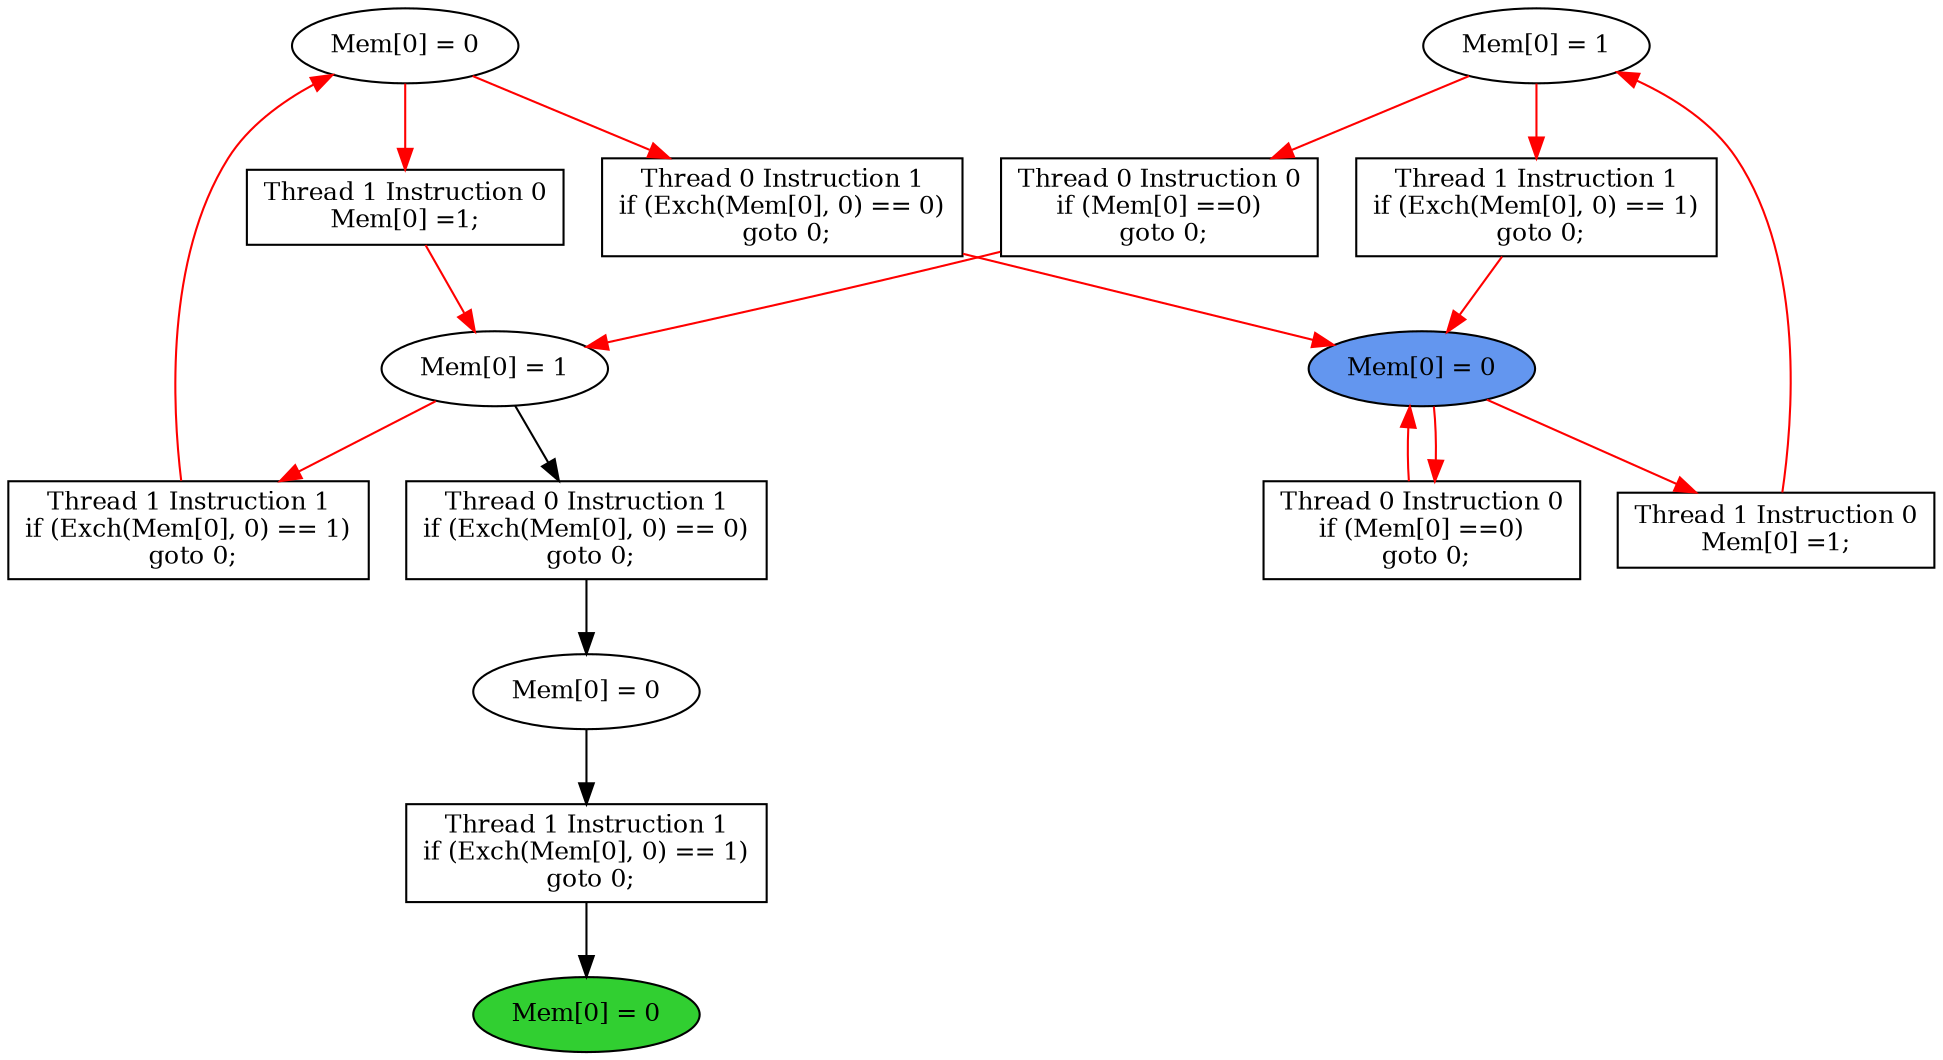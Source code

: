 digraph "graph" {
graph [fontsize=12]
node [fontsize=12]
edge [fontsize=12]
rankdir=TB;
"N10" -> "N9" [uuid = "<A0, END>", color = "#000000", fontcolor = "#ffffff", style = "solid", label = "", dir = "forward", weight = "1"]
"N24" -> "N14" [uuid = "<A1, S3>", color = "#ff0000", fontcolor = "#ffffff", style = "solid", label = "", dir = "back", weight = "1"]
"N25" -> "N22" [uuid = "<A2, START>", color = "#ff0000", fontcolor = "#ffffff", style = "solid", label = "", dir = "forward", weight = "1"]
"N22" -> "N17" [uuid = "<A3, START>", color = "#ff0000", fontcolor = "#ffffff", style = "solid", label = "", dir = "back", weight = "1"]
"N16" -> "N15" [uuid = "<A4, S2>", color = "#ff0000", fontcolor = "#ffffff", style = "solid", label = "", dir = "forward", weight = "1"]
"N27" -> "N13" [uuid = "<A5, S1>", color = "#ff0000", fontcolor = "#ffffff", style = "solid", label = "", dir = "back", weight = "1"]
"N12" -> "N11" [uuid = "<A6, S0>", color = "#000000", fontcolor = "#ffffff", style = "solid", label = "", dir = "forward", weight = "1"]
"N23" -> "N22" [uuid = "<A7, START>", color = "#ff0000", fontcolor = "#ffffff", style = "solid", label = "", dir = "forward", weight = "1"]
"N26" -> "N15" [uuid = "<A8, S2>", color = "#ff0000", fontcolor = "#ffffff", style = "solid", label = "", dir = "forward", weight = "1"]
"N11" -> "N10" [uuid = "<A0, S0>", color = "#000000", fontcolor = "#ffffff", style = "solid", label = "", dir = "forward", weight = "1"]
"N15" -> "N14" [uuid = "<A1, S2>", color = "#ff0000", fontcolor = "#ffffff", style = "solid", label = "", dir = "forward", weight = "1"]
"N27" -> "N25" [uuid = "<A2, S1>", color = "#ff0000", fontcolor = "#ffffff", style = "solid", label = "", dir = "forward", weight = "1"]
"N22" -> "N17" [uuid = "<A3, START>", color = "#ff0000", fontcolor = "#ffffff", style = "solid", label = "", dir = "forward", weight = "1"]
"N24" -> "N16" [uuid = "<A4, S3>", color = "#ff0000", fontcolor = "#ffffff", style = "solid", label = "", dir = "forward", weight = "1"]
"N22" -> "N13" [uuid = "<A5, START>", color = "#ff0000", fontcolor = "#ffffff", style = "solid", label = "", dir = "forward", weight = "1"]
"N15" -> "N12" [uuid = "<A6, S2>", color = "#000000", fontcolor = "#ffffff", style = "solid", label = "", dir = "forward", weight = "1"]
"N24" -> "N23" [uuid = "<A7, S3>", color = "#ff0000", fontcolor = "#ffffff", style = "solid", label = "", dir = "forward", weight = "1"]
"N27" -> "N26" [uuid = "<A8, S1>", color = "#ff0000", fontcolor = "#ffffff", style = "solid", label = "", dir = "forward", weight = "1"]
"N9" [uuid="END", label="Mem[0] = 0", fillcolor = "#31cf31", fontcolor = "#000000", shape = "ellipse", style = "filled, solid"]
"N10" [uuid="A0", label="Thread 1 Instruction 1
if (Exch(Mem[0], 0) == 1)
 goto 0;", fillcolor = "#ffffff", fontcolor = "#000000", shape = "box", style = "filled, solid"]
"N11" [uuid="S0", label="Mem[0] = 0", fillcolor = "#ffffff", fontcolor = "#000000", shape = "ellipse", style = "filled, solid"]
"N12" [uuid="A6", label="Thread 0 Instruction 1
if (Exch(Mem[0], 0) == 0)
 goto 0;", fillcolor = "#ffffff", fontcolor = "#000000", shape = "box", style = "filled, solid"]
"N13" [uuid="A5", label="Thread 1 Instruction 0
Mem[0] =1;", fillcolor = "#ffffff", fontcolor = "#000000", shape = "box", style = "filled, solid"]
"N14" [uuid="A1", label="Thread 1 Instruction 1
if (Exch(Mem[0], 0) == 1)
 goto 0;", fillcolor = "#ffffff", fontcolor = "#000000", shape = "box", style = "filled, solid"]
"N15" [uuid="S2", label="Mem[0] = 1", fillcolor = "#ffffff", fontcolor = "#000000", shape = "ellipse", style = "filled, solid"]
"N16" [uuid="A4", label="Thread 1 Instruction 0
Mem[0] =1;", fillcolor = "#ffffff", fontcolor = "#000000", shape = "box", style = "filled, solid"]
"N17" [uuid="A3", label="Thread 0 Instruction 0
if (Mem[0] ==0)
 goto 0;", fillcolor = "#ffffff", fontcolor = "#000000", shape = "box", style = "filled, solid"]
"N22" [uuid="START", label="Mem[0] = 0", fillcolor = "#6396ef", fontcolor = "#000000", shape = "ellipse", style = "filled, solid"]
"N23" [uuid="A7", label="Thread 0 Instruction 1
if (Exch(Mem[0], 0) == 0)
 goto 0;", fillcolor = "#ffffff", fontcolor = "#000000", shape = "box", style = "filled, solid"]
"N24" [uuid="S3", label="Mem[0] = 0", fillcolor = "#ffffff", fontcolor = "#000000", shape = "ellipse", style = "filled, solid"]
"N25" [uuid="A2", label="Thread 1 Instruction 1
if (Exch(Mem[0], 0) == 1)
 goto 0;", fillcolor = "#ffffff", fontcolor = "#000000", shape = "box", style = "filled, solid"]
"N26" [uuid="A8", label="Thread 0 Instruction 0
if (Mem[0] ==0)
 goto 0;", fillcolor = "#ffffff", fontcolor = "#000000", shape = "box", style = "filled, solid"]
"N27" [uuid="S1", label="Mem[0] = 1", fillcolor = "#ffffff", fontcolor = "#000000", shape = "ellipse", style = "filled, solid"]
}